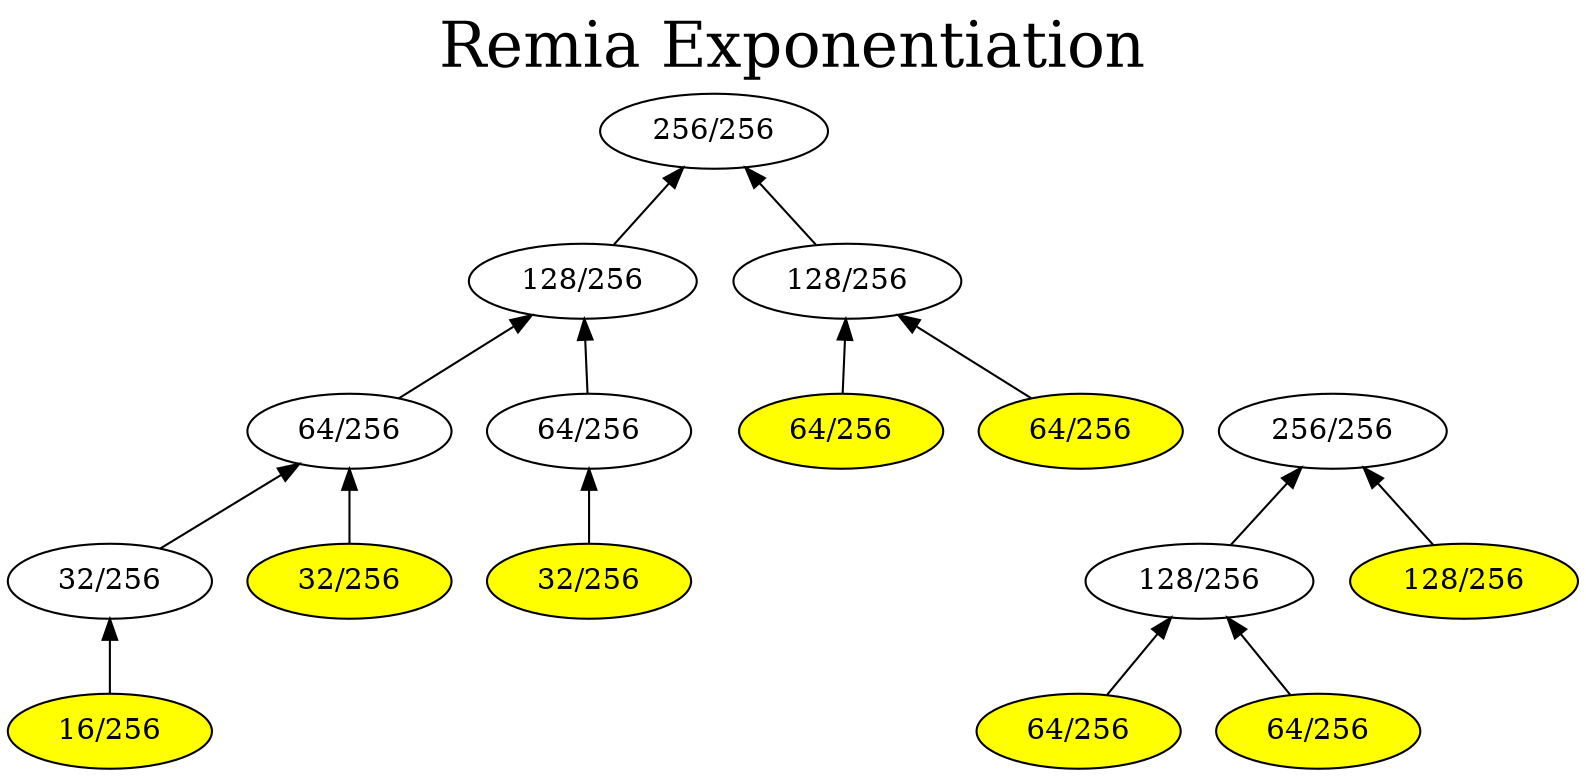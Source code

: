 digraph G { 
rankdir = BT;
graph [label= "Remia Exponentiation", labelloc=t, fontsize=30];
201[label= " 256/256 " ];
402[label= " 128/256 " ];
402->201
403[label= " 128/256 " ];
403->201
804[label= " 64/256 " ];
804->402
805[label= " 64/256 " ];
805->402
1608[label= " 32/256 " ];
1608->804
1609[label= " 32/256 " ];
1609->804
3216[label= " 16/256 " ];
3216->1608
3216[style=filled, fillcolor=yellow];
1609[style=filled, fillcolor=yellow];
1610[label= " 32/256 " ];
1610->805
1610[style=filled, fillcolor=yellow];
806[label= " 64/256 " ];
806->403
807[label= " 64/256 " ];
807->403
806[style=filled, fillcolor=yellow];
807[style=filled, fillcolor=yellow];
301[label= " 256/256 " ];
602[label= " 128/256 " ];
602->301
603[label= " 128/256 " ];
603->301
1204[label= " 64/256 " ];
1204->602
1205[label= " 64/256 " ];
1205->602
1204[style=filled, fillcolor=yellow];
1205[style=filled, fillcolor=yellow];
603[style=filled, fillcolor=yellow];
}
